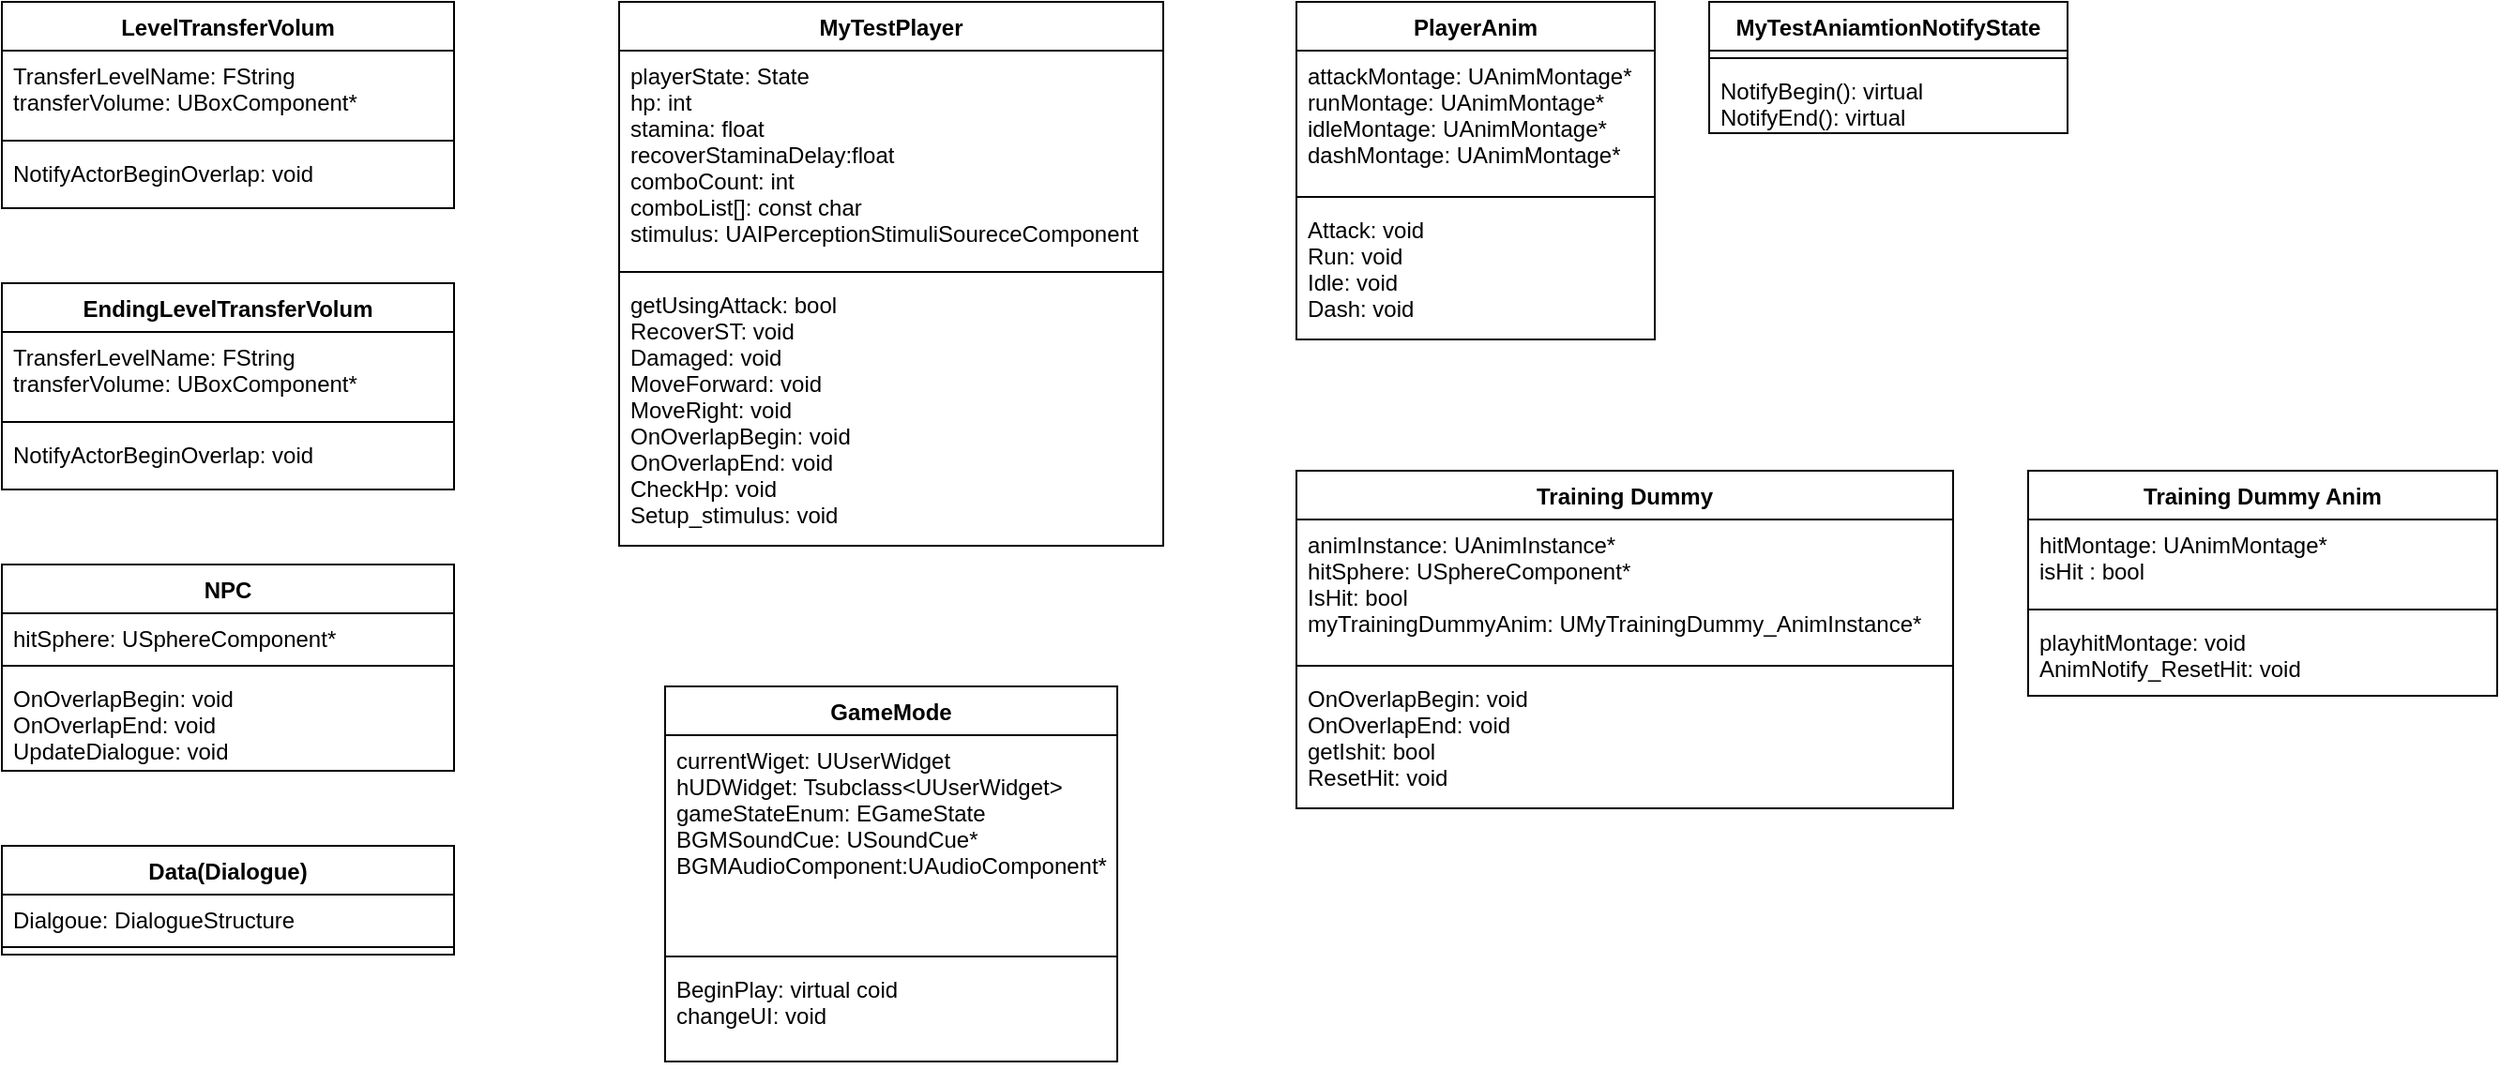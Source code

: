 <mxfile version="15.8.7" type="device"><diagram id="FFzfenv2R-X6IJ38XtqJ" name="페이지-1"><mxGraphModel dx="2249" dy="865" grid="1" gridSize="10" guides="1" tooltips="1" connect="1" arrows="1" fold="1" page="1" pageScale="1" pageWidth="827" pageHeight="1169" math="0" shadow="0"><root><mxCell id="0"/><mxCell id="1" parent="0"/><mxCell id="GGdOgHC-57_tLwiZdTg4-9" value="MyTestPlayer" style="swimlane;fontStyle=1;align=center;verticalAlign=top;childLayout=stackLayout;horizontal=1;startSize=26;horizontalStack=0;resizeParent=1;resizeParentMax=0;resizeLast=0;collapsible=1;marginBottom=0;" vertex="1" parent="1"><mxGeometry x="269" y="120" width="290" height="290" as="geometry"/></mxCell><mxCell id="GGdOgHC-57_tLwiZdTg4-10" value="playerState: State&#10;hp: int&#10;stamina: float&#10;recoverStaminaDelay:float&#10;comboCount: int&#10;comboList[]: const char&#10;stimulus: UAIPerceptionStimuliSoureceComponent " style="text;strokeColor=none;fillColor=none;align=left;verticalAlign=top;spacingLeft=4;spacingRight=4;overflow=hidden;rotatable=0;points=[[0,0.5],[1,0.5]];portConstraint=eastwest;" vertex="1" parent="GGdOgHC-57_tLwiZdTg4-9"><mxGeometry y="26" width="290" height="114" as="geometry"/></mxCell><mxCell id="GGdOgHC-57_tLwiZdTg4-11" value="" style="line;strokeWidth=1;fillColor=none;align=left;verticalAlign=middle;spacingTop=-1;spacingLeft=3;spacingRight=3;rotatable=0;labelPosition=right;points=[];portConstraint=eastwest;" vertex="1" parent="GGdOgHC-57_tLwiZdTg4-9"><mxGeometry y="140" width="290" height="8" as="geometry"/></mxCell><mxCell id="GGdOgHC-57_tLwiZdTg4-12" value="getUsingAttack: bool&#10;RecoverST: void&#10;Damaged: void&#10;MoveForward: void&#10;MoveRight: void&#10;OnOverlapBegin: void&#10;OnOverlapEnd: void&#10;CheckHp: void&#10;Setup_stimulus: void" style="text;strokeColor=none;fillColor=none;align=left;verticalAlign=top;spacingLeft=4;spacingRight=4;overflow=hidden;rotatable=0;points=[[0,0.5],[1,0.5]];portConstraint=eastwest;" vertex="1" parent="GGdOgHC-57_tLwiZdTg4-9"><mxGeometry y="148" width="290" height="142" as="geometry"/></mxCell><mxCell id="GGdOgHC-57_tLwiZdTg4-13" value="PlayerAnim" style="swimlane;fontStyle=1;align=center;verticalAlign=top;childLayout=stackLayout;horizontal=1;startSize=26;horizontalStack=0;resizeParent=1;resizeParentMax=0;resizeLast=0;collapsible=1;marginBottom=0;" vertex="1" parent="1"><mxGeometry x="630" y="120" width="191" height="180" as="geometry"/></mxCell><mxCell id="GGdOgHC-57_tLwiZdTg4-14" value="attackMontage: UAnimMontage*&#10;runMontage: UAnimMontage*&#10;idleMontage: UAnimMontage*&#10;dashMontage: UAnimMontage*" style="text;strokeColor=none;fillColor=none;align=left;verticalAlign=top;spacingLeft=4;spacingRight=4;overflow=hidden;rotatable=0;points=[[0,0.5],[1,0.5]];portConstraint=eastwest;" vertex="1" parent="GGdOgHC-57_tLwiZdTg4-13"><mxGeometry y="26" width="191" height="74" as="geometry"/></mxCell><mxCell id="GGdOgHC-57_tLwiZdTg4-15" value="" style="line;strokeWidth=1;fillColor=none;align=left;verticalAlign=middle;spacingTop=-1;spacingLeft=3;spacingRight=3;rotatable=0;labelPosition=right;points=[];portConstraint=eastwest;" vertex="1" parent="GGdOgHC-57_tLwiZdTg4-13"><mxGeometry y="100" width="191" height="8" as="geometry"/></mxCell><mxCell id="GGdOgHC-57_tLwiZdTg4-16" value="Attack: void&#10;Run: void&#10;Idle: void&#10;Dash: void" style="text;strokeColor=none;fillColor=none;align=left;verticalAlign=top;spacingLeft=4;spacingRight=4;overflow=hidden;rotatable=0;points=[[0,0.5],[1,0.5]];portConstraint=eastwest;" vertex="1" parent="GGdOgHC-57_tLwiZdTg4-13"><mxGeometry y="108" width="191" height="72" as="geometry"/></mxCell><mxCell id="GGdOgHC-57_tLwiZdTg4-17" value="MyTestAniamtionNotifyState" style="swimlane;fontStyle=1;align=center;verticalAlign=top;childLayout=stackLayout;horizontal=1;startSize=26;horizontalStack=0;resizeParent=1;resizeParentMax=0;resizeLast=0;collapsible=1;marginBottom=0;" vertex="1" parent="1"><mxGeometry x="850" y="120" width="191" height="70" as="geometry"/></mxCell><mxCell id="GGdOgHC-57_tLwiZdTg4-19" value="" style="line;strokeWidth=1;fillColor=none;align=left;verticalAlign=middle;spacingTop=-1;spacingLeft=3;spacingRight=3;rotatable=0;labelPosition=right;points=[];portConstraint=eastwest;" vertex="1" parent="GGdOgHC-57_tLwiZdTg4-17"><mxGeometry y="26" width="191" height="8" as="geometry"/></mxCell><mxCell id="GGdOgHC-57_tLwiZdTg4-20" value="NotifyBegin(): virtual&#10;NotifyEnd(): virtual" style="text;strokeColor=none;fillColor=none;align=left;verticalAlign=top;spacingLeft=4;spacingRight=4;overflow=hidden;rotatable=0;points=[[0,0.5],[1,0.5]];portConstraint=eastwest;" vertex="1" parent="GGdOgHC-57_tLwiZdTg4-17"><mxGeometry y="34" width="191" height="36" as="geometry"/></mxCell><mxCell id="GGdOgHC-57_tLwiZdTg4-21" value="GameMode" style="swimlane;fontStyle=1;align=center;verticalAlign=top;childLayout=stackLayout;horizontal=1;startSize=26;horizontalStack=0;resizeParent=1;resizeParentMax=0;resizeLast=0;collapsible=1;marginBottom=0;" vertex="1" parent="1"><mxGeometry x="293.5" y="485" width="241" height="200" as="geometry"/></mxCell><mxCell id="GGdOgHC-57_tLwiZdTg4-22" value="currentWiget: UUserWidget&#10;hUDWidget: Tsubclass&lt;UUserWidget&gt;&#10;gameStateEnum: EGameState&#10;BGMSoundCue: USoundCue*&#10;BGMAudioComponent:UAudioComponent*" style="text;strokeColor=none;fillColor=none;align=left;verticalAlign=top;spacingLeft=4;spacingRight=4;overflow=hidden;rotatable=0;points=[[0,0.5],[1,0.5]];portConstraint=eastwest;" vertex="1" parent="GGdOgHC-57_tLwiZdTg4-21"><mxGeometry y="26" width="241" height="114" as="geometry"/></mxCell><mxCell id="GGdOgHC-57_tLwiZdTg4-23" value="" style="line;strokeWidth=1;fillColor=none;align=left;verticalAlign=middle;spacingTop=-1;spacingLeft=3;spacingRight=3;rotatable=0;labelPosition=right;points=[];portConstraint=eastwest;" vertex="1" parent="GGdOgHC-57_tLwiZdTg4-21"><mxGeometry y="140" width="241" height="8" as="geometry"/></mxCell><mxCell id="GGdOgHC-57_tLwiZdTg4-24" value="BeginPlay: virtual coid&#10;changeUI: void" style="text;strokeColor=none;fillColor=none;align=left;verticalAlign=top;spacingLeft=4;spacingRight=4;overflow=hidden;rotatable=0;points=[[0,0.5],[1,0.5]];portConstraint=eastwest;" vertex="1" parent="GGdOgHC-57_tLwiZdTg4-21"><mxGeometry y="148" width="241" height="52" as="geometry"/></mxCell><mxCell id="GGdOgHC-57_tLwiZdTg4-25" value="Training Dummy" style="swimlane;fontStyle=1;align=center;verticalAlign=top;childLayout=stackLayout;horizontal=1;startSize=26;horizontalStack=0;resizeParent=1;resizeParentMax=0;resizeLast=0;collapsible=1;marginBottom=0;" vertex="1" parent="1"><mxGeometry x="630" y="370" width="350" height="180" as="geometry"/></mxCell><mxCell id="GGdOgHC-57_tLwiZdTg4-26" value="animInstance: UAnimInstance*&#10;hitSphere: USphereComponent*&#10;IsHit: bool&#10;myTrainingDummyAnim: UMyTrainingDummy_AnimInstance*" style="text;strokeColor=none;fillColor=none;align=left;verticalAlign=top;spacingLeft=4;spacingRight=4;overflow=hidden;rotatable=0;points=[[0,0.5],[1,0.5]];portConstraint=eastwest;" vertex="1" parent="GGdOgHC-57_tLwiZdTg4-25"><mxGeometry y="26" width="350" height="74" as="geometry"/></mxCell><mxCell id="GGdOgHC-57_tLwiZdTg4-27" value="" style="line;strokeWidth=1;fillColor=none;align=left;verticalAlign=middle;spacingTop=-1;spacingLeft=3;spacingRight=3;rotatable=0;labelPosition=right;points=[];portConstraint=eastwest;" vertex="1" parent="GGdOgHC-57_tLwiZdTg4-25"><mxGeometry y="100" width="350" height="8" as="geometry"/></mxCell><mxCell id="GGdOgHC-57_tLwiZdTg4-28" value="OnOverlapBegin: void&#10;OnOverlapEnd: void&#10;getIshit: bool&#10;ResetHit: void" style="text;strokeColor=none;fillColor=none;align=left;verticalAlign=top;spacingLeft=4;spacingRight=4;overflow=hidden;rotatable=0;points=[[0,0.5],[1,0.5]];portConstraint=eastwest;" vertex="1" parent="GGdOgHC-57_tLwiZdTg4-25"><mxGeometry y="108" width="350" height="72" as="geometry"/></mxCell><mxCell id="GGdOgHC-57_tLwiZdTg4-29" value="Training Dummy Anim" style="swimlane;fontStyle=1;align=center;verticalAlign=top;childLayout=stackLayout;horizontal=1;startSize=26;horizontalStack=0;resizeParent=1;resizeParentMax=0;resizeLast=0;collapsible=1;marginBottom=0;" vertex="1" parent="1"><mxGeometry x="1020" y="370" width="250" height="120" as="geometry"/></mxCell><mxCell id="GGdOgHC-57_tLwiZdTg4-30" value="hitMontage: UAnimMontage*&#10;isHit : bool" style="text;strokeColor=none;fillColor=none;align=left;verticalAlign=top;spacingLeft=4;spacingRight=4;overflow=hidden;rotatable=0;points=[[0,0.5],[1,0.5]];portConstraint=eastwest;" vertex="1" parent="GGdOgHC-57_tLwiZdTg4-29"><mxGeometry y="26" width="250" height="44" as="geometry"/></mxCell><mxCell id="GGdOgHC-57_tLwiZdTg4-31" value="" style="line;strokeWidth=1;fillColor=none;align=left;verticalAlign=middle;spacingTop=-1;spacingLeft=3;spacingRight=3;rotatable=0;labelPosition=right;points=[];portConstraint=eastwest;" vertex="1" parent="GGdOgHC-57_tLwiZdTg4-29"><mxGeometry y="70" width="250" height="8" as="geometry"/></mxCell><mxCell id="GGdOgHC-57_tLwiZdTg4-32" value="playhitMontage: void&#10;AnimNotify_ResetHit: void " style="text;strokeColor=none;fillColor=none;align=left;verticalAlign=top;spacingLeft=4;spacingRight=4;overflow=hidden;rotatable=0;points=[[0,0.5],[1,0.5]];portConstraint=eastwest;" vertex="1" parent="GGdOgHC-57_tLwiZdTg4-29"><mxGeometry y="78" width="250" height="42" as="geometry"/></mxCell><mxCell id="GGdOgHC-57_tLwiZdTg4-33" value="LevelTransferVolum" style="swimlane;fontStyle=1;align=center;verticalAlign=top;childLayout=stackLayout;horizontal=1;startSize=26;horizontalStack=0;resizeParent=1;resizeParentMax=0;resizeLast=0;collapsible=1;marginBottom=0;" vertex="1" parent="1"><mxGeometry x="-60" y="120" width="241" height="110" as="geometry"/></mxCell><mxCell id="GGdOgHC-57_tLwiZdTg4-34" value="TransferLevelName: FString&#10;transferVolume: UBoxComponent*" style="text;strokeColor=none;fillColor=none;align=left;verticalAlign=top;spacingLeft=4;spacingRight=4;overflow=hidden;rotatable=0;points=[[0,0.5],[1,0.5]];portConstraint=eastwest;" vertex="1" parent="GGdOgHC-57_tLwiZdTg4-33"><mxGeometry y="26" width="241" height="44" as="geometry"/></mxCell><mxCell id="GGdOgHC-57_tLwiZdTg4-35" value="" style="line;strokeWidth=1;fillColor=none;align=left;verticalAlign=middle;spacingTop=-1;spacingLeft=3;spacingRight=3;rotatable=0;labelPosition=right;points=[];portConstraint=eastwest;" vertex="1" parent="GGdOgHC-57_tLwiZdTg4-33"><mxGeometry y="70" width="241" height="8" as="geometry"/></mxCell><mxCell id="GGdOgHC-57_tLwiZdTg4-36" value="NotifyActorBeginOverlap: void" style="text;strokeColor=none;fillColor=none;align=left;verticalAlign=top;spacingLeft=4;spacingRight=4;overflow=hidden;rotatable=0;points=[[0,0.5],[1,0.5]];portConstraint=eastwest;" vertex="1" parent="GGdOgHC-57_tLwiZdTg4-33"><mxGeometry y="78" width="241" height="32" as="geometry"/></mxCell><mxCell id="GGdOgHC-57_tLwiZdTg4-37" value="EndingLevelTransferVolum" style="swimlane;fontStyle=1;align=center;verticalAlign=top;childLayout=stackLayout;horizontal=1;startSize=26;horizontalStack=0;resizeParent=1;resizeParentMax=0;resizeLast=0;collapsible=1;marginBottom=0;" vertex="1" parent="1"><mxGeometry x="-60" y="270" width="241" height="110" as="geometry"/></mxCell><mxCell id="GGdOgHC-57_tLwiZdTg4-38" value="TransferLevelName: FString&#10;transferVolume: UBoxComponent*" style="text;strokeColor=none;fillColor=none;align=left;verticalAlign=top;spacingLeft=4;spacingRight=4;overflow=hidden;rotatable=0;points=[[0,0.5],[1,0.5]];portConstraint=eastwest;" vertex="1" parent="GGdOgHC-57_tLwiZdTg4-37"><mxGeometry y="26" width="241" height="44" as="geometry"/></mxCell><mxCell id="GGdOgHC-57_tLwiZdTg4-39" value="" style="line;strokeWidth=1;fillColor=none;align=left;verticalAlign=middle;spacingTop=-1;spacingLeft=3;spacingRight=3;rotatable=0;labelPosition=right;points=[];portConstraint=eastwest;" vertex="1" parent="GGdOgHC-57_tLwiZdTg4-37"><mxGeometry y="70" width="241" height="8" as="geometry"/></mxCell><mxCell id="GGdOgHC-57_tLwiZdTg4-40" value="NotifyActorBeginOverlap: void" style="text;strokeColor=none;fillColor=none;align=left;verticalAlign=top;spacingLeft=4;spacingRight=4;overflow=hidden;rotatable=0;points=[[0,0.5],[1,0.5]];portConstraint=eastwest;" vertex="1" parent="GGdOgHC-57_tLwiZdTg4-37"><mxGeometry y="78" width="241" height="32" as="geometry"/></mxCell><mxCell id="GGdOgHC-57_tLwiZdTg4-41" value="NPC" style="swimlane;fontStyle=1;align=center;verticalAlign=top;childLayout=stackLayout;horizontal=1;startSize=26;horizontalStack=0;resizeParent=1;resizeParentMax=0;resizeLast=0;collapsible=1;marginBottom=0;" vertex="1" parent="1"><mxGeometry x="-60" y="420" width="241" height="110" as="geometry"/></mxCell><mxCell id="GGdOgHC-57_tLwiZdTg4-42" value="hitSphere: USphereComponent*" style="text;strokeColor=none;fillColor=none;align=left;verticalAlign=top;spacingLeft=4;spacingRight=4;overflow=hidden;rotatable=0;points=[[0,0.5],[1,0.5]];portConstraint=eastwest;" vertex="1" parent="GGdOgHC-57_tLwiZdTg4-41"><mxGeometry y="26" width="241" height="24" as="geometry"/></mxCell><mxCell id="GGdOgHC-57_tLwiZdTg4-43" value="" style="line;strokeWidth=1;fillColor=none;align=left;verticalAlign=middle;spacingTop=-1;spacingLeft=3;spacingRight=3;rotatable=0;labelPosition=right;points=[];portConstraint=eastwest;" vertex="1" parent="GGdOgHC-57_tLwiZdTg4-41"><mxGeometry y="50" width="241" height="8" as="geometry"/></mxCell><mxCell id="GGdOgHC-57_tLwiZdTg4-44" value="OnOverlapBegin: void&#10;OnOverlapEnd: void&#10;UpdateDialogue: void" style="text;strokeColor=none;fillColor=none;align=left;verticalAlign=top;spacingLeft=4;spacingRight=4;overflow=hidden;rotatable=0;points=[[0,0.5],[1,0.5]];portConstraint=eastwest;" vertex="1" parent="GGdOgHC-57_tLwiZdTg4-41"><mxGeometry y="58" width="241" height="52" as="geometry"/></mxCell><mxCell id="GGdOgHC-57_tLwiZdTg4-45" value="Data(Dialogue)" style="swimlane;fontStyle=1;align=center;verticalAlign=top;childLayout=stackLayout;horizontal=1;startSize=26;horizontalStack=0;resizeParent=1;resizeParentMax=0;resizeLast=0;collapsible=1;marginBottom=0;" vertex="1" parent="1"><mxGeometry x="-60" y="570" width="241" height="58" as="geometry"/></mxCell><mxCell id="GGdOgHC-57_tLwiZdTg4-46" value="Dialgoue: DialogueStructure" style="text;strokeColor=none;fillColor=none;align=left;verticalAlign=top;spacingLeft=4;spacingRight=4;overflow=hidden;rotatable=0;points=[[0,0.5],[1,0.5]];portConstraint=eastwest;" vertex="1" parent="GGdOgHC-57_tLwiZdTg4-45"><mxGeometry y="26" width="241" height="24" as="geometry"/></mxCell><mxCell id="GGdOgHC-57_tLwiZdTg4-47" value="" style="line;strokeWidth=1;fillColor=none;align=left;verticalAlign=middle;spacingTop=-1;spacingLeft=3;spacingRight=3;rotatable=0;labelPosition=right;points=[];portConstraint=eastwest;" vertex="1" parent="GGdOgHC-57_tLwiZdTg4-45"><mxGeometry y="50" width="241" height="8" as="geometry"/></mxCell></root></mxGraphModel></diagram></mxfile>